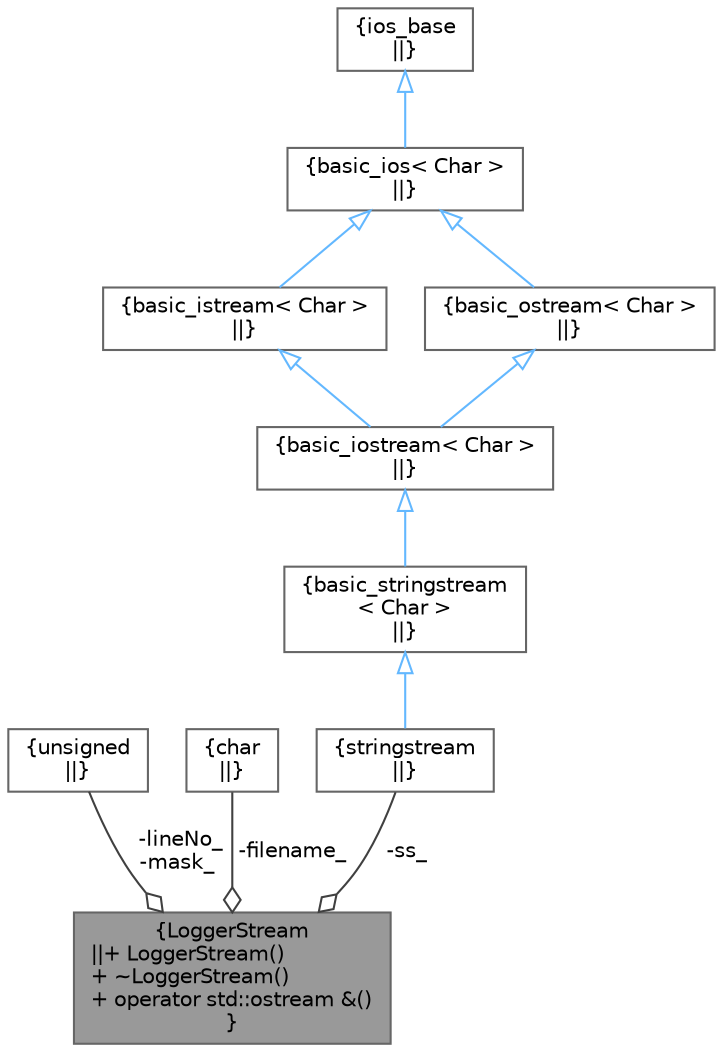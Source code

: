 digraph "LoggerStream"
{
 // INTERACTIVE_SVG=YES
 // LATEX_PDF_SIZE
  bgcolor="transparent";
  edge [fontname=Helvetica,fontsize=10,labelfontname=Helvetica,labelfontsize=10];
  node [fontname=Helvetica,fontsize=10,shape=box,height=0.2,width=0.4];
  Node1 [label="{LoggerStream\n||+ LoggerStream()\l+ ~LoggerStream()\l+ operator std::ostream &()\l}",height=0.2,width=0.4,color="gray40", fillcolor="grey60", style="filled", fontcolor="black",tooltip="LoggerStream class that is a std::ostream replacement that will log each line."];
  Node2 -> Node1 [color="grey25",style="solid",label=" -lineNo_\n-mask_" ,arrowhead="odiamond"];
  Node2 [label="{unsigned\n||}",height=0.2,width=0.4,color="gray40", fillcolor="white", style="filled",tooltip=" "];
  Node3 -> Node1 [color="grey25",style="solid",label=" -filename_" ,arrowhead="odiamond"];
  Node3 [label="{char\n||}",height=0.2,width=0.4,color="gray40", fillcolor="white", style="filled",tooltip=" "];
  Node4 -> Node1 [color="grey25",style="solid",label=" -ss_" ,arrowhead="odiamond"];
  Node4 [label="{stringstream\n||}",height=0.2,width=0.4,color="gray40", fillcolor="white", style="filled",tooltip=" "];
  Node5 -> Node4 [dir="back",color="steelblue1",style="solid",arrowtail="onormal"];
  Node5 [label="{basic_stringstream\l\< Char \>\n||}",height=0.2,width=0.4,color="gray40", fillcolor="white", style="filled",tooltip=" "];
  Node6 -> Node5 [dir="back",color="steelblue1",style="solid",arrowtail="onormal"];
  Node6 [label="{basic_iostream\< Char \>\n||}",height=0.2,width=0.4,color="gray40", fillcolor="white", style="filled",tooltip=" "];
  Node7 -> Node6 [dir="back",color="steelblue1",style="solid",arrowtail="onormal"];
  Node7 [label="{basic_istream\< Char \>\n||}",height=0.2,width=0.4,color="gray40", fillcolor="white", style="filled",tooltip=" "];
  Node8 -> Node7 [dir="back",color="steelblue1",style="solid",arrowtail="onormal"];
  Node8 [label="{basic_ios\< Char \>\n||}",height=0.2,width=0.4,color="gray40", fillcolor="white", style="filled",tooltip=" "];
  Node9 -> Node8 [dir="back",color="steelblue1",style="solid",arrowtail="onormal"];
  Node9 [label="{ios_base\n||}",height=0.2,width=0.4,color="gray40", fillcolor="white", style="filled",tooltip=" "];
  Node10 -> Node6 [dir="back",color="steelblue1",style="solid",arrowtail="onormal"];
  Node10 [label="{basic_ostream\< Char \>\n||}",height=0.2,width=0.4,color="gray40", fillcolor="white", style="filled",tooltip=" "];
  Node8 -> Node10 [dir="back",color="steelblue1",style="solid",arrowtail="onormal"];
}
